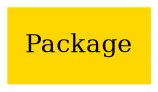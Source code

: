 digraph "graph" {
graph [fontsize=12]
node [fontsize=12]
edge [fontsize=12]
rankdir=TB;
"N0" [uuid="Package", label="Package", color="#ffd700", fontcolor = "#000000", shape = "box", style = "filled, solid"]
}
